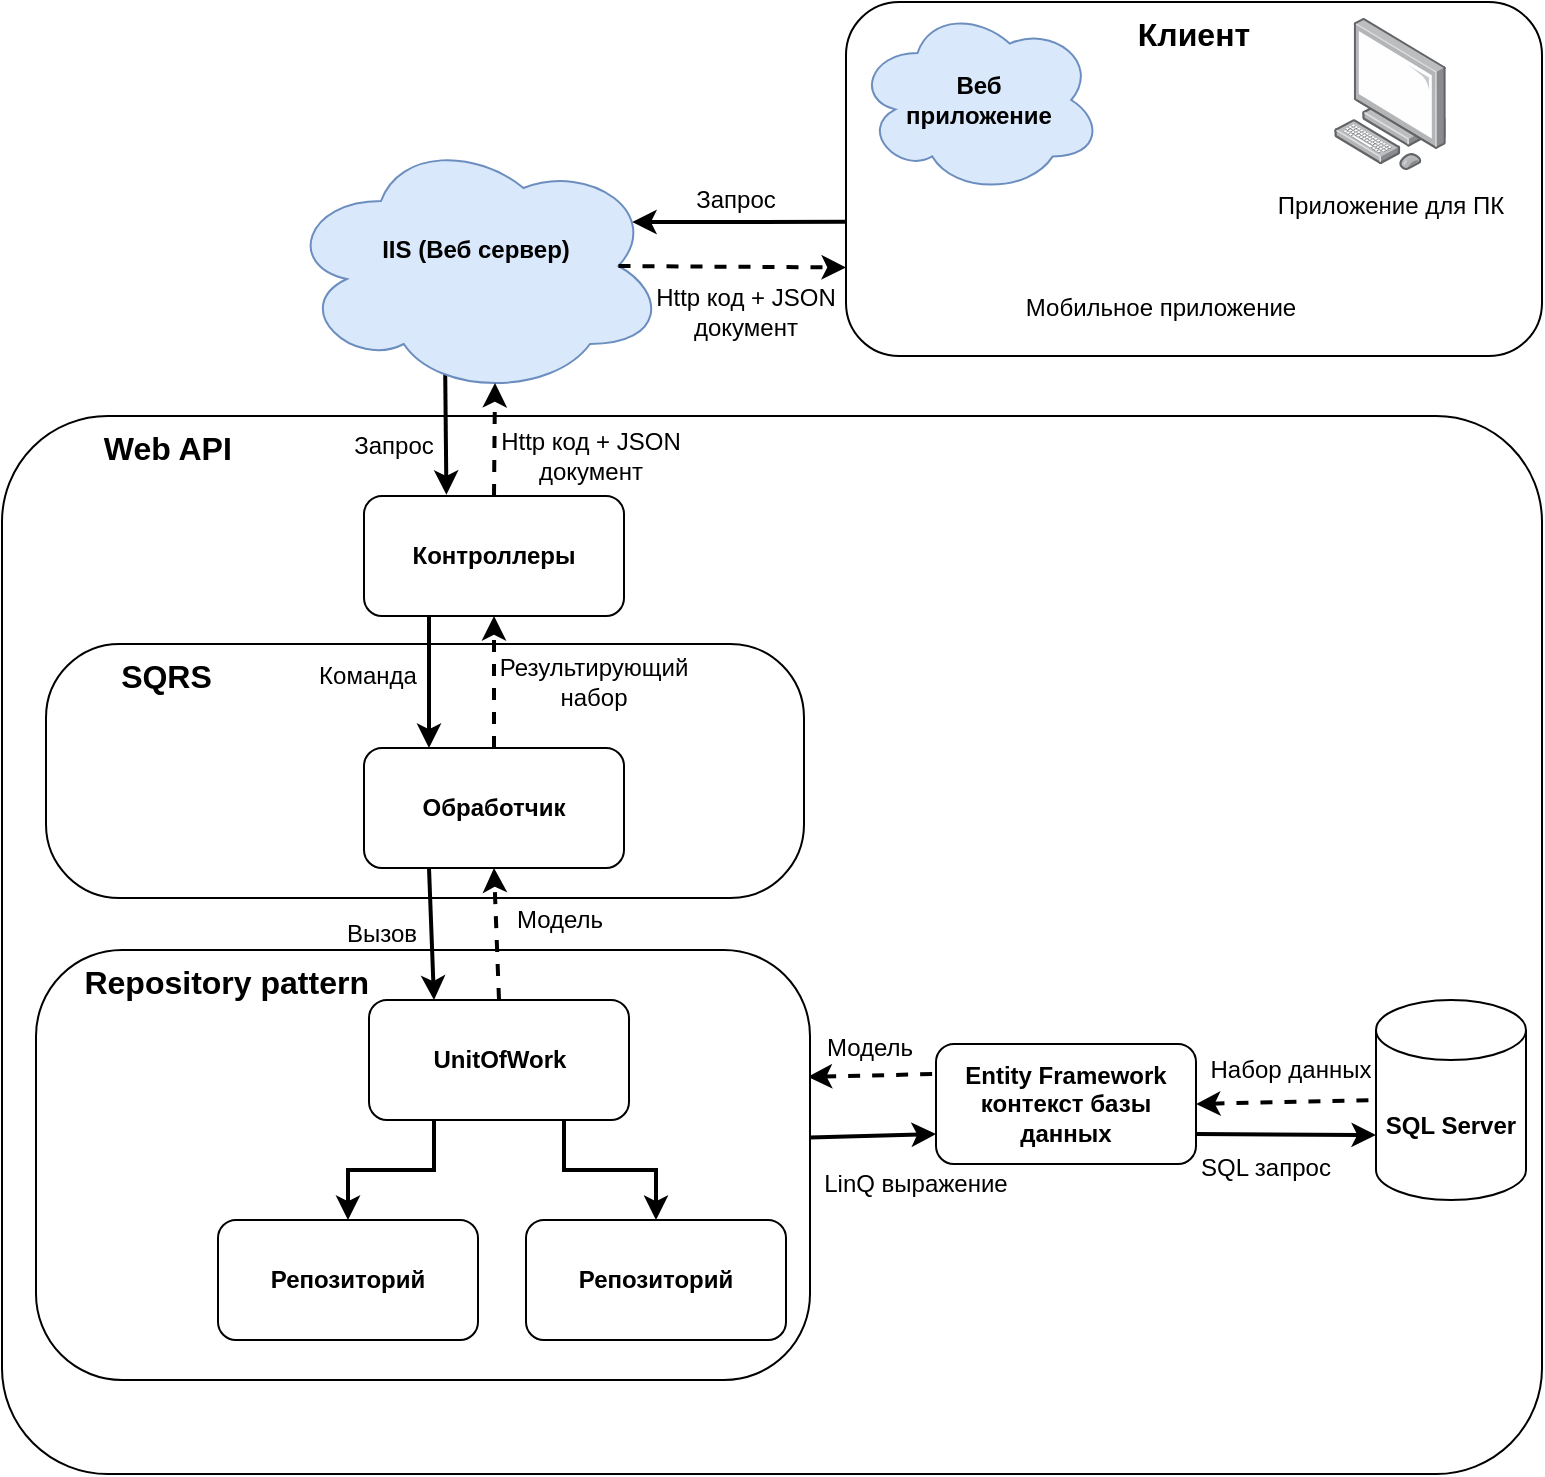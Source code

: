 <mxfile version="18.1.2" type="device"><diagram id="JiAWhSEQdMQPfGqGmEzo" name="Page-1"><mxGraphModel dx="1422" dy="743" grid="0" gridSize="10" guides="1" tooltips="1" connect="1" arrows="1" fold="1" page="0" pageScale="1" pageWidth="827" pageHeight="1169" math="0" shadow="0"><root><mxCell id="0"/><mxCell id="1" parent="0"/><mxCell id="jIugz2Wq4EkSIzL-dSdU-1" value="&lt;font style=&quot;font-size: 16px;&quot;&gt;&lt;b style=&quot;font-size: 16px;&quot;&gt;&lt;span style=&quot;white-space: pre; font-size: 16px;&quot;&gt;&#9;&lt;/span&gt;&amp;nbsp; &amp;nbsp;Web API&lt;/b&gt;&lt;/font&gt;" style="rounded=1;whiteSpace=wrap;html=1;verticalAlign=top;align=left;fontSize=16;arcSize=10;" parent="1" vertex="1"><mxGeometry x="30" y="250" width="770" height="529" as="geometry"/></mxCell><mxCell id="IV2RYk8o3pknKKZBFl2--43" value="&lt;span style=&quot;white-space: pre; font-size: 16px;&quot;&gt;&#9;&lt;/span&gt;&lt;b style=&quot;font-size: 16px;&quot;&gt;SQRS&lt;/b&gt;" style="rounded=1;whiteSpace=wrap;html=1;fontSize=16;align=left;verticalAlign=top;arcSize=29;" vertex="1" parent="1"><mxGeometry x="52" y="364" width="379" height="127" as="geometry"/></mxCell><mxCell id="jIugz2Wq4EkSIzL-dSdU-11" value="" style="rounded=0;orthogonalLoop=1;jettySize=auto;html=1;fontSize=11;strokeWidth=2;exitX=0.25;exitY=1;exitDx=0;exitDy=0;entryX=0.25;entryY=0;entryDx=0;entryDy=0;" parent="1" source="jIugz2Wq4EkSIzL-dSdU-10" edge="1" target="IV2RYk8o3pknKKZBFl2--32"><mxGeometry relative="1" as="geometry"><mxPoint x="446" y="340" as="targetPoint"/><mxPoint x="356" y="340" as="sourcePoint"/></mxGeometry></mxCell><mxCell id="jIugz2Wq4EkSIzL-dSdU-14" value="" style="rounded=0;orthogonalLoop=1;jettySize=auto;html=1;fontSize=11;startArrow=classic;startFill=1;endArrow=none;endFill=0;strokeWidth=2;entryX=0.419;entryY=0.916;entryDx=0;entryDy=0;entryPerimeter=0;exitX=0.317;exitY=-0.01;exitDx=0;exitDy=0;exitPerimeter=0;" parent="1" source="jIugz2Wq4EkSIzL-dSdU-10" target="jIugz2Wq4EkSIzL-dSdU-9" edge="1"><mxGeometry relative="1" as="geometry"><mxPoint x="246.446" y="299.02" as="sourcePoint"/></mxGeometry></mxCell><mxCell id="jIugz2Wq4EkSIzL-dSdU-9" value="&lt;br&gt;&lt;br&gt;&lt;br&gt;IIS (Веб сервер)" style="ellipse;shape=cloud;whiteSpace=wrap;html=1;fontStyle=1;verticalAlign=top;fillColor=#dae8fc;strokeColor=#6c8ebf;" parent="1" vertex="1"><mxGeometry x="172" y="110" width="190" height="130" as="geometry"/></mxCell><mxCell id="jIugz2Wq4EkSIzL-dSdU-10" value="Контроллеры" style="rounded=1;whiteSpace=wrap;html=1;fontStyle=1;size=20;" parent="1" vertex="1"><mxGeometry x="211" y="290" width="130" height="60" as="geometry"/></mxCell><mxCell id="jIugz2Wq4EkSIzL-dSdU-13" value="" style="rounded=0;orthogonalLoop=1;jettySize=auto;html=1;fontSize=11;strokeWidth=2;startArrow=classic;startFill=1;endArrow=none;endFill=0;dashed=1;entryX=0;entryY=0.25;entryDx=0;entryDy=0;exitX=0.997;exitY=0.295;exitDx=0;exitDy=0;exitPerimeter=0;" parent="1" edge="1" target="IV2RYk8o3pknKKZBFl2--2" source="IV2RYk8o3pknKKZBFl2--13"><mxGeometry relative="1" as="geometry"><mxPoint x="356" y="354.5" as="sourcePoint"/><mxPoint x="446" y="354.5" as="targetPoint"/></mxGeometry></mxCell><mxCell id="jIugz2Wq4EkSIzL-dSdU-15" value="" style="rounded=0;orthogonalLoop=1;jettySize=auto;html=1;fontSize=11;startArrow=none;startFill=0;endArrow=classic;endFill=1;strokeWidth=2;entryX=0.55;entryY=0.95;entryDx=0;entryDy=0;entryPerimeter=0;exitX=0.5;exitY=0;exitDx=0;exitDy=0;exitPerimeter=0;dashed=1;" parent="1" source="jIugz2Wq4EkSIzL-dSdU-10" target="jIugz2Wq4EkSIzL-dSdU-9" edge="1"><mxGeometry relative="1" as="geometry"><mxPoint x="278.252" y="297.76" as="sourcePoint"/><mxPoint x="276" y="240" as="targetPoint"/></mxGeometry></mxCell><mxCell id="IV2RYk8o3pknKKZBFl2--3" value="" style="rounded=0;orthogonalLoop=1;jettySize=auto;html=1;fontSize=11;strokeWidth=2;exitX=1;exitY=0.436;exitDx=0;exitDy=0;entryX=0;entryY=0.75;entryDx=0;entryDy=0;exitPerimeter=0;" edge="1" parent="1" source="IV2RYk8o3pknKKZBFl2--13" target="IV2RYk8o3pknKKZBFl2--2"><mxGeometry relative="1" as="geometry"><mxPoint x="263.55" y="411.02" as="targetPoint"/><mxPoint x="263.51" y="360.36" as="sourcePoint"/></mxGeometry></mxCell><mxCell id="IV2RYk8o3pknKKZBFl2--10" value="" style="rounded=0;orthogonalLoop=1;jettySize=auto;html=1;fontSize=11;startArrow=none;startFill=0;endArrow=classic;endFill=1;strokeWidth=2;entryX=0.5;entryY=1;entryDx=0;entryDy=0;exitX=0.5;exitY=0;exitDx=0;exitDy=0;dashed=1;" edge="1" parent="1" source="IV2RYk8o3pknKKZBFl2--32" target="jIugz2Wq4EkSIzL-dSdU-10"><mxGeometry relative="1" as="geometry"><mxPoint x="286" y="300" as="sourcePoint"/><mxPoint x="286.5" y="243.5" as="targetPoint"/></mxGeometry></mxCell><mxCell id="IV2RYk8o3pknKKZBFl2--14" value="Запрос" style="text;html=1;strokeColor=none;fillColor=none;align=center;verticalAlign=middle;whiteSpace=wrap;rounded=0;" vertex="1" parent="1"><mxGeometry x="196" y="250" width="60" height="30" as="geometry"/></mxCell><mxCell id="IV2RYk8o3pknKKZBFl2--15" value="Http код + JSON документ" style="text;html=1;strokeColor=none;fillColor=none;align=center;verticalAlign=middle;whiteSpace=wrap;rounded=0;" vertex="1" parent="1"><mxGeometry x="275" y="255" width="99" height="30" as="geometry"/></mxCell><mxCell id="IV2RYk8o3pknKKZBFl2--16" value="Команда" style="text;html=1;strokeColor=none;fillColor=none;align=center;verticalAlign=middle;whiteSpace=wrap;rounded=0;" vertex="1" parent="1"><mxGeometry x="183" y="365" width="60" height="30" as="geometry"/></mxCell><mxCell id="IV2RYk8o3pknKKZBFl2--17" value="Результирующий набор" style="text;html=1;strokeColor=none;fillColor=none;align=center;verticalAlign=middle;whiteSpace=wrap;rounded=0;" vertex="1" parent="1"><mxGeometry x="295.5" y="368" width="60" height="30" as="geometry"/></mxCell><mxCell id="IV2RYk8o3pknKKZBFl2--27" value="" style="rounded=0;orthogonalLoop=1;jettySize=auto;html=1;fontSize=11;strokeWidth=2;exitX=0.003;exitY=0.621;exitDx=0;exitDy=0;entryX=0.911;entryY=0.331;entryDx=0;entryDy=0;entryPerimeter=0;exitPerimeter=0;" edge="1" parent="1" source="IV2RYk8o3pknKKZBFl2--22" target="jIugz2Wq4EkSIzL-dSdU-9"><mxGeometry relative="1" as="geometry"><mxPoint x="254.5" y="455" as="targetPoint"/><mxPoint x="253.5" y="360" as="sourcePoint"/></mxGeometry></mxCell><mxCell id="IV2RYk8o3pknKKZBFl2--28" value="Запрос" style="text;html=1;strokeColor=none;fillColor=none;align=center;verticalAlign=middle;whiteSpace=wrap;rounded=0;" vertex="1" parent="1"><mxGeometry x="367" y="127" width="60" height="30" as="geometry"/></mxCell><mxCell id="IV2RYk8o3pknKKZBFl2--30" value="" style="rounded=0;orthogonalLoop=1;jettySize=auto;html=1;fontSize=11;startArrow=none;startFill=0;endArrow=classic;endFill=1;strokeWidth=2;entryX=0;entryY=0.75;entryDx=0;entryDy=0;exitX=0.875;exitY=0.5;exitDx=0;exitDy=0;dashed=1;exitPerimeter=0;" edge="1" parent="1" source="jIugz2Wq4EkSIzL-dSdU-9" target="IV2RYk8o3pknKKZBFl2--22"><mxGeometry relative="1" as="geometry"><mxPoint x="287" y="455" as="sourcePoint"/><mxPoint x="286" y="360" as="targetPoint"/></mxGeometry></mxCell><mxCell id="IV2RYk8o3pknKKZBFl2--31" value="Http код + JSON документ" style="text;html=1;strokeColor=none;fillColor=none;align=center;verticalAlign=middle;whiteSpace=wrap;rounded=0;" vertex="1" parent="1"><mxGeometry x="350" y="180" width="104" height="35" as="geometry"/></mxCell><mxCell id="IV2RYk8o3pknKKZBFl2--32" value="Обработчик" style="rounded=1;whiteSpace=wrap;html=1;fontStyle=1;size=20;" vertex="1" parent="1"><mxGeometry x="211" y="416" width="130" height="60" as="geometry"/></mxCell><mxCell id="IV2RYk8o3pknKKZBFl2--34" value="Вызов" style="text;html=1;strokeColor=none;fillColor=none;align=center;verticalAlign=middle;whiteSpace=wrap;rounded=0;" vertex="1" parent="1"><mxGeometry x="190" y="494" width="60" height="30" as="geometry"/></mxCell><mxCell id="IV2RYk8o3pknKKZBFl2--37" value="" style="group" vertex="1" connectable="0" parent="1"><mxGeometry x="497" y="542" width="295" height="105" as="geometry"/></mxCell><mxCell id="IV2RYk8o3pknKKZBFl2--42" value="" style="group" vertex="1" connectable="0" parent="IV2RYk8o3pknKKZBFl2--37"><mxGeometry x="-63" width="358" height="105" as="geometry"/></mxCell><mxCell id="jIugz2Wq4EkSIzL-dSdU-2" value="SQL Server" style="shape=cylinder3;whiteSpace=wrap;html=1;boundedLbl=1;backgroundOutline=1;size=15;fontStyle=1" parent="IV2RYk8o3pknKKZBFl2--42" vertex="1"><mxGeometry x="283" width="75" height="100" as="geometry"/></mxCell><mxCell id="IV2RYk8o3pknKKZBFl2--2" value="Entity Framework&lt;br&gt;контекст базы данных" style="rounded=1;whiteSpace=wrap;html=1;fontStyle=1;size=20;" vertex="1" parent="IV2RYk8o3pknKKZBFl2--42"><mxGeometry x="63" y="22" width="130" height="60" as="geometry"/></mxCell><mxCell id="IV2RYk8o3pknKKZBFl2--20" value="SQL запрос" style="text;html=1;strokeColor=none;fillColor=none;align=center;verticalAlign=middle;whiteSpace=wrap;rounded=0;fontSize=12;" vertex="1" parent="IV2RYk8o3pknKKZBFl2--42"><mxGeometry x="193" y="69" width="70" height="30" as="geometry"/></mxCell><mxCell id="IV2RYk8o3pknKKZBFl2--21" value="Набор данных" style="text;html=1;strokeColor=none;fillColor=none;align=center;verticalAlign=middle;whiteSpace=wrap;rounded=0;fontSize=12;" vertex="1" parent="IV2RYk8o3pknKKZBFl2--42"><mxGeometry x="198" y="20" width="85" height="30" as="geometry"/></mxCell><mxCell id="IV2RYk8o3pknKKZBFl2--18" value="&lt;span style=&quot;font-size: 12px;&quot;&gt;LinQ выражение&lt;/span&gt;" style="text;html=1;strokeColor=none;fillColor=none;align=center;verticalAlign=middle;whiteSpace=wrap;rounded=0;fontSize=16;" vertex="1" parent="IV2RYk8o3pknKKZBFl2--42"><mxGeometry x="3" y="75" width="100" height="30" as="geometry"/></mxCell><mxCell id="IV2RYk8o3pknKKZBFl2--19" value="Модель" style="text;html=1;strokeColor=none;fillColor=none;align=center;verticalAlign=middle;whiteSpace=wrap;rounded=0;" vertex="1" parent="IV2RYk8o3pknKKZBFl2--42"><mxGeometry y="9" width="60" height="30" as="geometry"/></mxCell><mxCell id="IV2RYk8o3pknKKZBFl2--4" value="" style="rounded=0;orthogonalLoop=1;jettySize=auto;html=1;fontSize=11;strokeWidth=2;exitX=1;exitY=0.75;exitDx=0;exitDy=0;entryX=0;entryY=0;entryDx=0;entryDy=67.5;entryPerimeter=0;" edge="1" parent="IV2RYk8o3pknKKZBFl2--42" source="IV2RYk8o3pknKKZBFl2--2" target="jIugz2Wq4EkSIzL-dSdU-2"><mxGeometry relative="1" as="geometry"><mxPoint x="410" y="440" as="targetPoint"/><mxPoint x="350" y="440" as="sourcePoint"/></mxGeometry></mxCell><mxCell id="IV2RYk8o3pknKKZBFl2--6" value="" style="rounded=0;orthogonalLoop=1;jettySize=auto;html=1;fontSize=11;strokeWidth=2;startArrow=classic;startFill=1;endArrow=none;endFill=0;dashed=1;entryX=0;entryY=0.5;entryDx=0;entryDy=0;exitX=1;exitY=0.5;exitDx=0;exitDy=0;entryPerimeter=0;" edge="1" parent="IV2RYk8o3pknKKZBFl2--42" source="IV2RYk8o3pknKKZBFl2--2" target="jIugz2Wq4EkSIzL-dSdU-2"><mxGeometry relative="1" as="geometry"><mxPoint x="351" y="330" as="sourcePoint"/><mxPoint x="442.5" y="410" as="targetPoint"/></mxGeometry></mxCell><mxCell id="IV2RYk8o3pknKKZBFl2--38" value="" style="group" vertex="1" connectable="0" parent="1"><mxGeometry x="452" y="43" width="348" height="177" as="geometry"/></mxCell><mxCell id="IV2RYk8o3pknKKZBFl2--22" value="&lt;font style=&quot;font-size: 16px;&quot;&gt;&lt;b&gt;Клиент&lt;/b&gt;&lt;/font&gt;" style="rounded=1;whiteSpace=wrap;html=1;fontSize=12;verticalAlign=top;" vertex="1" parent="IV2RYk8o3pknKKZBFl2--38"><mxGeometry width="348" height="177" as="geometry"/></mxCell><mxCell id="IV2RYk8o3pknKKZBFl2--23" value="Веб &lt;br&gt;приложение" style="ellipse;shape=cloud;whiteSpace=wrap;html=1;fontStyle=1;verticalAlign=middle;fillColor=#dae8fc;strokeColor=#6c8ebf;" vertex="1" parent="IV2RYk8o3pknKKZBFl2--38"><mxGeometry x="5" y="2" width="123" height="94" as="geometry"/></mxCell><mxCell id="IV2RYk8o3pknKKZBFl2--24" value="&lt;font style=&quot;font-size: 12px;&quot;&gt;Приложение для ПК&lt;/font&gt;" style="points=[];aspect=fixed;html=1;align=center;shadow=0;dashed=0;image;image=img/lib/allied_telesis/computer_and_terminals/Personal_Computer.svg;fontSize=16;" vertex="1" parent="IV2RYk8o3pknKKZBFl2--38"><mxGeometry x="244" y="8" width="56.07" height="76" as="geometry"/></mxCell><mxCell id="IV2RYk8o3pknKKZBFl2--26" value="Мобильное приложение" style="shape=image;html=1;verticalAlign=top;verticalLabelPosition=bottom;labelBackgroundColor=#ffffff;imageAspect=0;aspect=fixed;image=https://cdn1.iconfinder.com/data/icons/assorted-gadgets-and-items-1/144/iphone-128.png;fontSize=12;" vertex="1" parent="IV2RYk8o3pknKKZBFl2--38"><mxGeometry x="110" y="46" width="93" height="93" as="geometry"/></mxCell><mxCell id="IV2RYk8o3pknKKZBFl2--39" value="" style="group;fontSize=16;" vertex="1" connectable="0" parent="1"><mxGeometry x="47" y="517" width="387" height="215" as="geometry"/></mxCell><mxCell id="IV2RYk8o3pknKKZBFl2--13" value="&lt;font style=&quot;font-size: 16px;&quot;&gt;&lt;b&gt;&amp;nbsp; &amp;nbsp; &amp;nbsp;Repository pattern&lt;/b&gt;&lt;/font&gt;" style="rounded=1;whiteSpace=wrap;html=1;horizontal=1;verticalAlign=top;align=left;arcSize=20;" vertex="1" parent="IV2RYk8o3pknKKZBFl2--39"><mxGeometry width="387" height="215" as="geometry"/></mxCell><mxCell id="IV2RYk8o3pknKKZBFl2--36" value="" style="group" vertex="1" connectable="0" parent="IV2RYk8o3pknKKZBFl2--39"><mxGeometry x="91" y="25" width="284" height="170" as="geometry"/></mxCell><mxCell id="IV2RYk8o3pknKKZBFl2--1" value="Репозиторий" style="rounded=1;whiteSpace=wrap;html=1;fontStyle=1;size=20;" vertex="1" parent="IV2RYk8o3pknKKZBFl2--36"><mxGeometry x="154" y="110" width="130" height="60" as="geometry"/></mxCell><mxCell id="IV2RYk8o3pknKKZBFl2--7" value="UnitOfWork" style="rounded=1;whiteSpace=wrap;html=1;fontStyle=1;size=20;" vertex="1" parent="IV2RYk8o3pknKKZBFl2--36"><mxGeometry x="75.5" width="130" height="60" as="geometry"/></mxCell><mxCell id="IV2RYk8o3pknKKZBFl2--11" value="Репозиторий" style="rounded=1;whiteSpace=wrap;html=1;fontStyle=1;size=20;" vertex="1" parent="IV2RYk8o3pknKKZBFl2--36"><mxGeometry y="110" width="130" height="60" as="geometry"/></mxCell><mxCell id="IV2RYk8o3pknKKZBFl2--12" value="" style="edgeStyle=orthogonalEdgeStyle;rounded=0;orthogonalLoop=1;jettySize=auto;html=1;fontSize=11;strokeWidth=2;exitX=0.75;exitY=1;exitDx=0;exitDy=0;entryX=0.5;entryY=0;entryDx=0;entryDy=0;" edge="1" parent="IV2RYk8o3pknKKZBFl2--36" source="IV2RYk8o3pknKKZBFl2--7" target="IV2RYk8o3pknKKZBFl2--1"><mxGeometry relative="1" as="geometry"><mxPoint x="205" y="505" as="targetPoint"/><Array as="points"/><mxPoint x="253.5" y="455" as="sourcePoint"/></mxGeometry></mxCell><mxCell id="IV2RYk8o3pknKKZBFl2--8" value="" style="edgeStyle=orthogonalEdgeStyle;rounded=0;orthogonalLoop=1;jettySize=auto;html=1;fontSize=11;strokeWidth=2;exitX=0.25;exitY=1;exitDx=0;exitDy=0;entryX=0.5;entryY=0;entryDx=0;entryDy=0;" edge="1" parent="IV2RYk8o3pknKKZBFl2--36" source="IV2RYk8o3pknKKZBFl2--7" target="IV2RYk8o3pknKKZBFl2--11"><mxGeometry relative="1" as="geometry"><mxPoint x="253.5" y="395" as="targetPoint"/><Array as="points"/><mxPoint x="253.5" y="360" as="sourcePoint"/></mxGeometry></mxCell><mxCell id="IV2RYk8o3pknKKZBFl2--33" value="" style="rounded=0;orthogonalLoop=1;jettySize=auto;html=1;fontSize=11;strokeWidth=2;exitX=0.25;exitY=1;exitDx=0;exitDy=0;entryX=0.25;entryY=0;entryDx=0;entryDy=0;" edge="1" parent="1" source="IV2RYk8o3pknKKZBFl2--32" target="IV2RYk8o3pknKKZBFl2--7"><mxGeometry relative="1" as="geometry"><mxPoint x="253.5" y="425" as="targetPoint"/><mxPoint x="253.5" y="360" as="sourcePoint"/></mxGeometry></mxCell><mxCell id="IV2RYk8o3pknKKZBFl2--40" value="" style="rounded=0;orthogonalLoop=1;jettySize=auto;html=1;fontSize=11;startArrow=none;startFill=0;endArrow=classic;endFill=1;strokeWidth=2;entryX=0.5;entryY=1;entryDx=0;entryDy=0;exitX=0.5;exitY=0;exitDx=0;exitDy=0;dashed=1;" edge="1" parent="1" source="IV2RYk8o3pknKKZBFl2--7" target="IV2RYk8o3pknKKZBFl2--32"><mxGeometry relative="1" as="geometry"><mxPoint x="286" y="426" as="sourcePoint"/><mxPoint x="286" y="360" as="targetPoint"/></mxGeometry></mxCell><mxCell id="IV2RYk8o3pknKKZBFl2--41" value="Модель" style="text;html=1;strokeColor=none;fillColor=none;align=center;verticalAlign=middle;whiteSpace=wrap;rounded=0;" vertex="1" parent="1"><mxGeometry x="279" y="487" width="60" height="30" as="geometry"/></mxCell></root></mxGraphModel></diagram></mxfile>